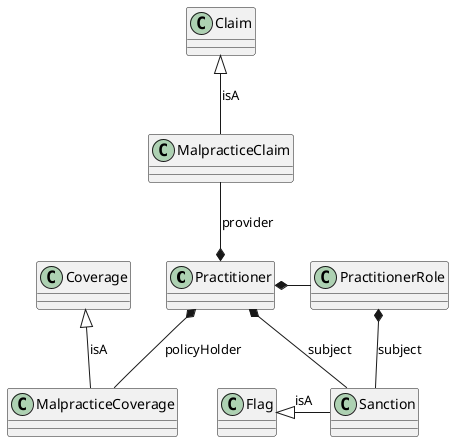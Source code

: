 @startuml
class Practitioner {
}

class Sanction {
}

class PractitionerRole {
}

class MalpracticeClaim {
}

class Claim {
}

class Coverage {
}

class MalpracticeCoverage {
}

Practitioner *-- Sanction : subject
PractitionerRole *-- Sanction : subject
Practitioner *- PractitionerRole
MalpracticeClaim --* Practitioner : provider
Claim <|-- MalpracticeClaim : isA
Coverage <|-- MalpracticeCoverage : isA
Practitioner *-- MalpracticeCoverage : policyHolder

Flag <|- Sanction : isA



@enduml
